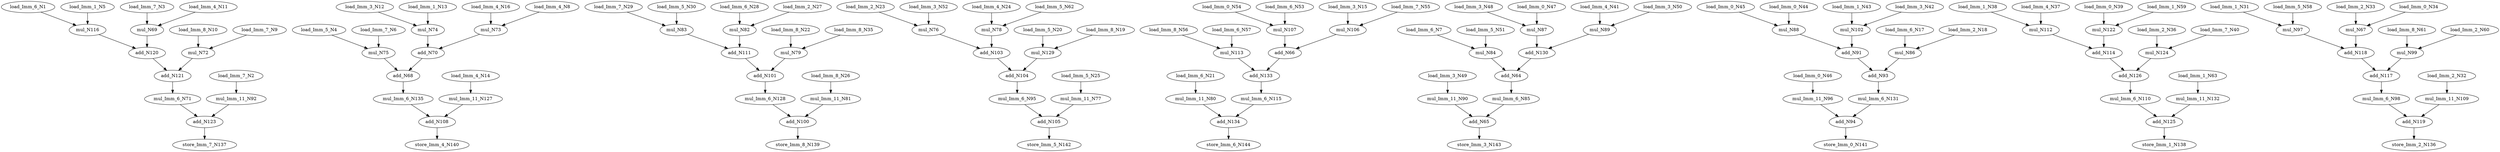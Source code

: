 digraph graphname {
N1 [color="black", ntype="operation", label="load_Imm_6_N1"];
N2 [color="black", ntype="operation", label="load_Imm_7_N2"];
N3 [color="black", ntype="operation", label="load_Imm_7_N3"];
N4 [color="black", ntype="operation", label="load_Imm_5_N4"];
N5 [color="black", ntype="operation", label="load_Imm_1_N5"];
N29 [color="black", ntype="operation", label="load_Imm_7_N29"];
N28 [color="black", ntype="operation", label="load_Imm_6_N28"];
N6 [color="black", ntype="operation", label="load_Imm_7_N6"];
N23 [color="black", ntype="operation", label="load_Imm_2_N23"];
N22 [color="black", ntype="operation", label="load_Imm_8_N22"];
N21 [color="black", ntype="operation", label="load_Imm_6_N21"];
N20 [color="black", ntype="operation", label="load_Imm_5_N20"];
N27 [color="black", ntype="operation", label="load_Imm_2_N27"];
N26 [color="black", ntype="operation", label="load_Imm_8_N26"];
N25 [color="black", ntype="operation", label="load_Imm_5_N25"];
N24 [color="black", ntype="operation", label="load_Imm_4_N24"];
N85 [color="black", ntype="operation", label="mul_Imm_6_N85"];
N84 [color="black", ntype="operation", label="mul_N84"];
N87 [color="black", ntype="operation", label="mul_N87"];
N86 [color="black", ntype="operation", label="mul_N86"];
N81 [color="black", ntype="operation", label="mul_Imm_11_N81"];
N80 [color="black", ntype="operation", label="mul_Imm_11_N80"];
N83 [color="black", ntype="operation", label="mul_N83"];
N82 [color="black", ntype="operation", label="mul_N82"];
N89 [color="black", ntype="operation", label="mul_N89"];
N88 [color="black", ntype="operation", label="mul_N88"];
N38 [color="black", ntype="operation", label="load_Imm_1_N38"];
N39 [color="black", ntype="operation", label="load_Imm_0_N39"];
N30 [color="black", ntype="operation", label="load_Imm_5_N30"];
N31 [color="black", ntype="operation", label="load_Imm_1_N31"];
N32 [color="black", ntype="operation", label="load_Imm_2_N32"];
N33 [color="black", ntype="operation", label="load_Imm_2_N33"];
N34 [color="black", ntype="operation", label="load_Imm_0_N34"];
N35 [color="black", ntype="operation", label="load_Imm_8_N35"];
N36 [color="black", ntype="operation", label="load_Imm_2_N36"];
N37 [color="black", ntype="operation", label="load_Imm_4_N37"];
N98 [color="black", ntype="operation", label="mul_Imm_6_N98"];
N99 [color="black", ntype="operation", label="mul_N99"];
N92 [color="black", ntype="operation", label="mul_Imm_11_N92"];
N93 [color="black", ntype="operation", label="add_N93"];
N90 [color="black", ntype="operation", label="mul_Imm_11_N90"];
N91 [color="black", ntype="operation", label="add_N91"];
N96 [color="black", ntype="operation", label="mul_Imm_11_N96"];
N97 [color="black", ntype="operation", label="mul_N97"];
N94 [color="black", ntype="operation", label="add_N94"];
N95 [color="black", ntype="operation", label="mul_Imm_6_N95"];
N114 [color="black", ntype="operation", label="add_N114"];
N115 [color="black", ntype="operation", label="mul_Imm_6_N115"];
N116 [color="black", ntype="operation", label="mul_N116"];
N117 [color="black", ntype="operation", label="add_N117"];
N110 [color="black", ntype="operation", label="mul_Imm_6_N110"];
N111 [color="black", ntype="operation", label="add_N111"];
N112 [color="black", ntype="operation", label="mul_N112"];
N113 [color="black", ntype="operation", label="mul_N113"];
N118 [color="black", ntype="operation", label="add_N118"];
N119 [color="black", ntype="operation", label="add_N119"];
N107 [color="black", ntype="operation", label="mul_N107"];
N106 [color="black", ntype="operation", label="mul_N106"];
N105 [color="black", ntype="operation", label="add_N105"];
N104 [color="black", ntype="operation", label="add_N104"];
N103 [color="black", ntype="operation", label="add_N103"];
N102 [color="black", ntype="operation", label="mul_N102"];
N101 [color="black", ntype="operation", label="add_N101"];
N100 [color="black", ntype="operation", label="add_N100"];
N109 [color="black", ntype="operation", label="mul_Imm_11_N109"];
N108 [color="black", ntype="operation", label="add_N108"];
N12 [color="black", ntype="operation", label="load_Imm_3_N12"];
N13 [color="black", ntype="operation", label="load_Imm_1_N13"];
N10 [color="black", ntype="operation", label="load_Imm_8_N10"];
N11 [color="black", ntype="operation", label="load_Imm_4_N11"];
N16 [color="black", ntype="operation", label="load_Imm_4_N16"];
N17 [color="black", ntype="operation", label="load_Imm_6_N17"];
N14 [color="black", ntype="operation", label="load_Imm_4_N14"];
N15 [color="black", ntype="operation", label="load_Imm_3_N15"];
N18 [color="black", ntype="operation", label="load_Imm_2_N18"];
N19 [color="black", ntype="operation", label="load_Imm_8_N19"];
N132 [color="black", ntype="operation", label="mul_Imm_11_N132"];
N133 [color="black", ntype="operation", label="add_N133"];
N130 [color="black", ntype="operation", label="add_N130"];
N131 [color="black", ntype="operation", label="mul_Imm_6_N131"];
N136 [color="black", ntype="operation", label="store_Imm_2_N136"];
N137 [color="black", ntype="operation", label="store_Imm_7_N137"];
N134 [color="black", ntype="operation", label="add_N134"];
N135 [color="black", ntype="operation", label="mul_Imm_6_N135"];
N138 [color="black", ntype="operation", label="store_Imm_1_N138"];
N139 [color="black", ntype="operation", label="store_Imm_8_N139"];
N67 [color="black", ntype="operation", label="mul_N67"];
N66 [color="black", ntype="operation", label="add_N66"];
N65 [color="black", ntype="operation", label="add_N65"];
N64 [color="black", ntype="operation", label="add_N64"];
N63 [color="black", ntype="operation", label="load_Imm_1_N63"];
N62 [color="black", ntype="operation", label="load_Imm_5_N62"];
N61 [color="black", ntype="operation", label="load_Imm_8_N61"];
N60 [color="black", ntype="operation", label="load_Imm_2_N60"];
N69 [color="black", ntype="operation", label="mul_N69"];
N68 [color="black", ntype="operation", label="add_N68"];
N8 [color="black", ntype="operation", label="load_Imm_4_N8"];
N9 [color="black", ntype="operation", label="load_Imm_7_N9"];
N129 [color="black", ntype="operation", label="mul_N129"];
N128 [color="black", ntype="operation", label="mul_Imm_6_N128"];
N125 [color="black", ntype="operation", label="add_N125"];
N124 [color="black", ntype="operation", label="mul_N124"];
N127 [color="black", ntype="operation", label="mul_Imm_11_N127"];
N126 [color="black", ntype="operation", label="add_N126"];
N121 [color="black", ntype="operation", label="add_N121"];
N120 [color="black", ntype="operation", label="add_N120"];
N123 [color="black", ntype="operation", label="add_N123"];
N122 [color="black", ntype="operation", label="mul_N122"];
N74 [color="black", ntype="operation", label="mul_N74"];
N75 [color="black", ntype="operation", label="mul_N75"];
N76 [color="black", ntype="operation", label="mul_N76"];
N77 [color="black", ntype="operation", label="mul_Imm_11_N77"];
N70 [color="black", ntype="operation", label="add_N70"];
N71 [color="black", ntype="operation", label="mul_Imm_6_N71"];
N72 [color="black", ntype="operation", label="mul_N72"];
N73 [color="black", ntype="operation", label="mul_N73"];
N78 [color="black", ntype="operation", label="mul_N78"];
N79 [color="black", ntype="operation", label="mul_N79"];
N49 [color="black", ntype="operation", label="load_Imm_3_N49"];
N48 [color="black", ntype="operation", label="load_Imm_3_N48"];
N7 [color="black", ntype="operation", label="load_Imm_6_N7"];
N41 [color="black", ntype="operation", label="load_Imm_4_N41"];
N40 [color="black", ntype="operation", label="load_Imm_7_N40"];
N43 [color="black", ntype="operation", label="load_Imm_1_N43"];
N42 [color="black", ntype="operation", label="load_Imm_3_N42"];
N45 [color="black", ntype="operation", label="load_Imm_0_N45"];
N44 [color="black", ntype="operation", label="load_Imm_0_N44"];
N47 [color="black", ntype="operation", label="load_Imm_0_N47"];
N46 [color="black", ntype="operation", label="load_Imm_0_N46"];
N143 [color="black", ntype="operation", label="store_Imm_3_N143"];
N142 [color="black", ntype="operation", label="store_Imm_5_N142"];
N141 [color="black", ntype="operation", label="store_Imm_0_N141"];
N140 [color="black", ntype="operation", label="store_Imm_4_N140"];
N144 [color="black", ntype="operation", label="store_Imm_6_N144"];
N58 [color="black", ntype="operation", label="load_Imm_5_N58"];
N59 [color="black", ntype="operation", label="load_Imm_1_N59"];
N56 [color="black", ntype="operation", label="load_Imm_8_N56"];
N57 [color="black", ntype="operation", label="load_Imm_6_N57"];
N54 [color="black", ntype="operation", label="load_Imm_0_N54"];
N55 [color="black", ntype="operation", label="load_Imm_7_N55"];
N52 [color="black", ntype="operation", label="load_Imm_3_N52"];
N53 [color="black", ntype="operation", label="load_Imm_6_N53"];
N50 [color="black", ntype="operation", label="load_Imm_3_N50"];
N51 [color="black", ntype="operation", label="load_Imm_5_N51"];
N1 -> N116;
N2 -> N92;
N3 -> N69;
N4 -> N75;
N5 -> N116;
N29 -> N83;
N28 -> N82;
N6 -> N75;
N23 -> N76;
N22 -> N79;
N21 -> N80;
N20 -> N129;
N27 -> N82;
N26 -> N81;
N25 -> N77;
N24 -> N78;
N85 -> N65;
N84 -> N64;
N87 -> N130;
N86 -> N93;
N81 -> N100;
N80 -> N134;
N83 -> N111;
N82 -> N111;
N89 -> N130;
N88 -> N91;
N38 -> N112;
N39 -> N122;
N30 -> N83;
N31 -> N97;
N32 -> N109;
N33 -> N67;
N34 -> N67;
N35 -> N79;
N36 -> N124;
N37 -> N112;
N98 -> N119;
N99 -> N117;
N92 -> N123;
N93 -> N131;
N90 -> N65;
N91 -> N93;
N96 -> N94;
N97 -> N118;
N94 -> N141;
N95 -> N105;
N114 -> N126;
N115 -> N134;
N116 -> N120;
N117 -> N98;
N110 -> N125;
N111 -> N101;
N112 -> N114;
N113 -> N133;
N118 -> N117;
N119 -> N136;
N107 -> N66;
N106 -> N66;
N105 -> N142;
N104 -> N95;
N103 -> N104;
N102 -> N91;
N101 -> N128;
N100 -> N139;
N109 -> N119;
N108 -> N140;
N12 -> N74;
N13 -> N74;
N10 -> N72;
N11 -> N69;
N16 -> N73;
N17 -> N86;
N14 -> N127;
N15 -> N106;
N18 -> N86;
N19 -> N129;
N132 -> N125;
N133 -> N115;
N130 -> N64;
N131 -> N94;
N134 -> N144;
N135 -> N108;
N67 -> N118;
N66 -> N133;
N65 -> N143;
N64 -> N85;
N63 -> N132;
N62 -> N78;
N61 -> N99;
N60 -> N99;
N69 -> N120;
N68 -> N135;
N8 -> N73;
N9 -> N72;
N129 -> N104;
N128 -> N100;
N125 -> N138;
N124 -> N126;
N127 -> N108;
N126 -> N110;
N121 -> N71;
N120 -> N121;
N123 -> N137;
N122 -> N114;
N74 -> N70;
N75 -> N68;
N76 -> N103;
N77 -> N105;
N70 -> N68;
N71 -> N123;
N72 -> N121;
N73 -> N70;
N78 -> N103;
N79 -> N101;
N49 -> N90;
N48 -> N87;
N7 -> N84;
N41 -> N89;
N40 -> N124;
N43 -> N102;
N42 -> N102;
N45 -> N88;
N44 -> N88;
N47 -> N87;
N46 -> N96;
N58 -> N97;
N59 -> N122;
N56 -> N113;
N57 -> N113;
N54 -> N107;
N55 -> N106;
N52 -> N76;
N53 -> N107;
N50 -> N89;
N51 -> N84;
}

